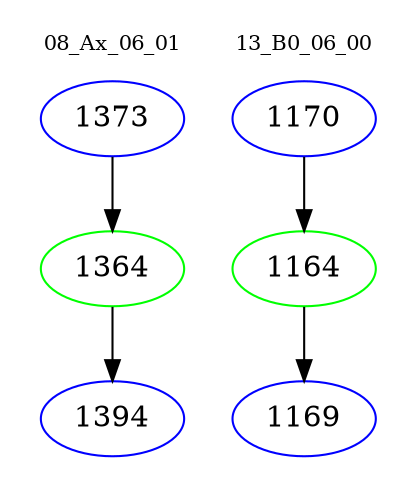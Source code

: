 digraph{
subgraph cluster_0 {
color = white
label = "08_Ax_06_01";
fontsize=10;
T0_1373 [label="1373", color="blue"]
T0_1373 -> T0_1364 [color="black"]
T0_1364 [label="1364", color="green"]
T0_1364 -> T0_1394 [color="black"]
T0_1394 [label="1394", color="blue"]
}
subgraph cluster_1 {
color = white
label = "13_B0_06_00";
fontsize=10;
T1_1170 [label="1170", color="blue"]
T1_1170 -> T1_1164 [color="black"]
T1_1164 [label="1164", color="green"]
T1_1164 -> T1_1169 [color="black"]
T1_1169 [label="1169", color="blue"]
}
}
